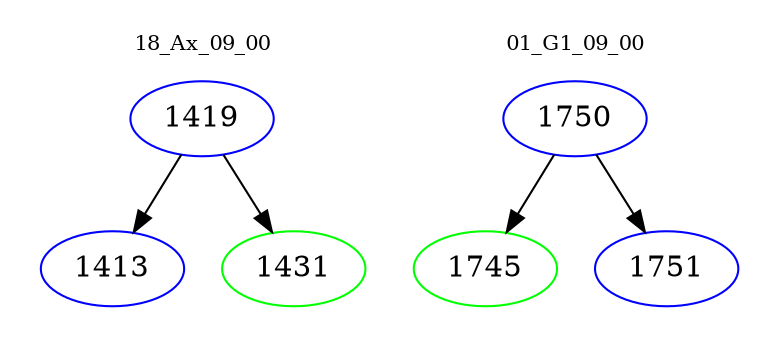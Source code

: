 digraph{
subgraph cluster_0 {
color = white
label = "18_Ax_09_00";
fontsize=10;
T0_1419 [label="1419", color="blue"]
T0_1419 -> T0_1413 [color="black"]
T0_1413 [label="1413", color="blue"]
T0_1419 -> T0_1431 [color="black"]
T0_1431 [label="1431", color="green"]
}
subgraph cluster_1 {
color = white
label = "01_G1_09_00";
fontsize=10;
T1_1750 [label="1750", color="blue"]
T1_1750 -> T1_1745 [color="black"]
T1_1745 [label="1745", color="green"]
T1_1750 -> T1_1751 [color="black"]
T1_1751 [label="1751", color="blue"]
}
}

